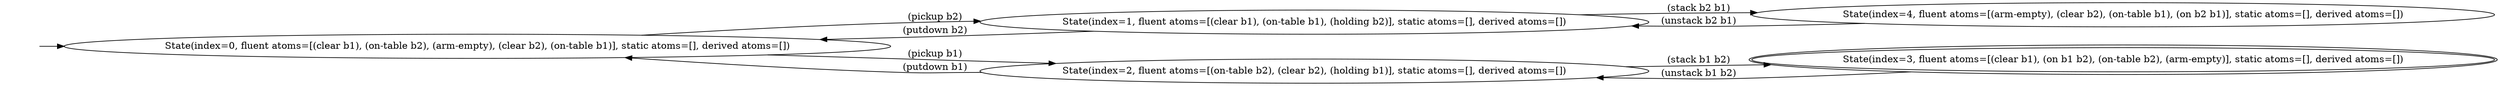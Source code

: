 digraph {
rankdir="LR"
s0[label="State(index=0, fluent atoms=[(clear b1), (on-table b2), (arm-empty), (clear b2), (on-table b1)], static atoms=[], derived atoms=[])"]
s1[label="State(index=1, fluent atoms=[(clear b1), (on-table b1), (holding b2)], static atoms=[], derived atoms=[])"]
s2[label="State(index=2, fluent atoms=[(on-table b2), (clear b2), (holding b1)], static atoms=[], derived atoms=[])"]
s3[peripheries=2,label="State(index=3, fluent atoms=[(clear b1), (on b1 b2), (on-table b2), (arm-empty)], static atoms=[], derived atoms=[])"]
s4[label="State(index=4, fluent atoms=[(arm-empty), (clear b2), (on-table b1), (on b2 b1)], static atoms=[], derived atoms=[])"]
Dangling [ label = "", style = invis ]
{ rank = same; Dangling }
Dangling -> s0
{ rank = same; s4}
{ rank = same; s1}
{ rank = same; s0}
{ rank = same; s2}
{ rank = same; s3}
s0->s1 [label="(pickup b2)"]
s0->s2 [label="(pickup b1)"]
s2->s0 [label="(putdown b1)"]
s2->s3 [label="(stack b1 b2)"]
s3->s2 [label="(unstack b1 b2)"]
s1->s0 [label="(putdown b2)"]
s1->s4 [label="(stack b2 b1)"]
s4->s1 [label="(unstack b2 b1)"]
}

